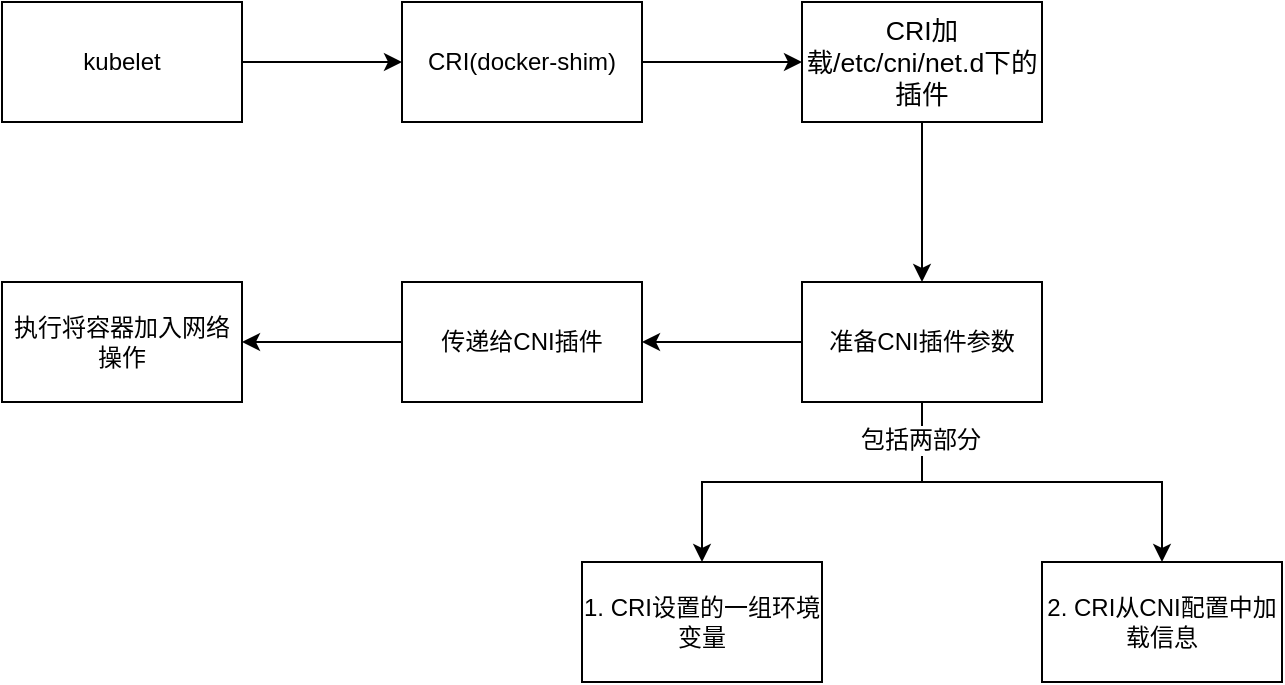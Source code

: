 <mxfile version="12.7.9" type="github">
  <diagram id="eBQEhU2m4NLdrxS08Ehv" name="第 1 页">
    <mxGraphModel dx="763" dy="484" grid="1" gridSize="10" guides="1" tooltips="1" connect="1" arrows="1" fold="1" page="1" pageScale="1" pageWidth="827" pageHeight="1169" math="0" shadow="0">
      <root>
        <mxCell id="0" />
        <mxCell id="1" parent="0" />
        <mxCell id="ppvKtxG-0E5BuGfRRCOL-3" value="" style="edgeStyle=orthogonalEdgeStyle;rounded=0;orthogonalLoop=1;jettySize=auto;html=1;" parent="1" source="ppvKtxG-0E5BuGfRRCOL-1" target="ppvKtxG-0E5BuGfRRCOL-2" edge="1">
          <mxGeometry relative="1" as="geometry" />
        </mxCell>
        <mxCell id="ppvKtxG-0E5BuGfRRCOL-1" value="kubelet" style="rounded=0;whiteSpace=wrap;html=1;" parent="1" vertex="1">
          <mxGeometry x="20" y="210" width="120" height="60" as="geometry" />
        </mxCell>
        <mxCell id="ppvKtxG-0E5BuGfRRCOL-5" value="" style="edgeStyle=orthogonalEdgeStyle;rounded=0;orthogonalLoop=1;jettySize=auto;html=1;" parent="1" source="ppvKtxG-0E5BuGfRRCOL-2" target="ppvKtxG-0E5BuGfRRCOL-4" edge="1">
          <mxGeometry relative="1" as="geometry" />
        </mxCell>
        <mxCell id="ppvKtxG-0E5BuGfRRCOL-2" value="CRI(docker-shim)" style="rounded=0;whiteSpace=wrap;html=1;" parent="1" vertex="1">
          <mxGeometry x="220" y="210" width="120" height="60" as="geometry" />
        </mxCell>
        <mxCell id="ppvKtxG-0E5BuGfRRCOL-22" value="" style="edgeStyle=orthogonalEdgeStyle;rounded=0;orthogonalLoop=1;jettySize=auto;html=1;" parent="1" source="ppvKtxG-0E5BuGfRRCOL-4" target="ppvKtxG-0E5BuGfRRCOL-10" edge="1">
          <mxGeometry relative="1" as="geometry" />
        </mxCell>
        <mxCell id="ppvKtxG-0E5BuGfRRCOL-4" value="&lt;span style=&quot;font-size: 13.333px&quot;&gt;CRI加载/etc/cni/net.d下的插件&lt;/span&gt;" style="rounded=0;whiteSpace=wrap;html=1;" parent="1" vertex="1">
          <mxGeometry x="420" y="210" width="120" height="60" as="geometry" />
        </mxCell>
        <mxCell id="ppvKtxG-0E5BuGfRRCOL-13" value="" style="edgeStyle=orthogonalEdgeStyle;rounded=0;orthogonalLoop=1;jettySize=auto;html=1;" parent="1" source="ppvKtxG-0E5BuGfRRCOL-10" target="ppvKtxG-0E5BuGfRRCOL-12" edge="1">
          <mxGeometry relative="1" as="geometry" />
        </mxCell>
        <mxCell id="ppvKtxG-0E5BuGfRRCOL-17" value="" style="edgeStyle=orthogonalEdgeStyle;rounded=0;orthogonalLoop=1;jettySize=auto;html=1;" parent="1" source="ppvKtxG-0E5BuGfRRCOL-10" target="ppvKtxG-0E5BuGfRRCOL-16" edge="1">
          <mxGeometry relative="1" as="geometry" />
        </mxCell>
        <mxCell id="75yFXMIhDSZuPl3ZcAFx-1" value="包括两部分" style="text;html=1;align=center;verticalAlign=middle;resizable=0;points=[];labelBackgroundColor=#ffffff;" vertex="1" connectable="0" parent="ppvKtxG-0E5BuGfRRCOL-17">
          <mxGeometry x="-0.817" y="-1" relative="1" as="geometry">
            <mxPoint as="offset" />
          </mxGeometry>
        </mxCell>
        <mxCell id="ppvKtxG-0E5BuGfRRCOL-19" value="" style="edgeStyle=orthogonalEdgeStyle;rounded=0;orthogonalLoop=1;jettySize=auto;html=1;" parent="1" source="ppvKtxG-0E5BuGfRRCOL-10" target="ppvKtxG-0E5BuGfRRCOL-18" edge="1">
          <mxGeometry relative="1" as="geometry" />
        </mxCell>
        <mxCell id="ppvKtxG-0E5BuGfRRCOL-10" value="准备CNI插件参数" style="rounded=0;whiteSpace=wrap;html=1;" parent="1" vertex="1">
          <mxGeometry x="420" y="350" width="120" height="60" as="geometry" />
        </mxCell>
        <mxCell id="ppvKtxG-0E5BuGfRRCOL-21" value="" style="edgeStyle=orthogonalEdgeStyle;rounded=0;orthogonalLoop=1;jettySize=auto;html=1;" parent="1" source="ppvKtxG-0E5BuGfRRCOL-18" target="ppvKtxG-0E5BuGfRRCOL-20" edge="1">
          <mxGeometry relative="1" as="geometry" />
        </mxCell>
        <mxCell id="ppvKtxG-0E5BuGfRRCOL-18" value="传递给CNI插件" style="rounded=0;whiteSpace=wrap;html=1;" parent="1" vertex="1">
          <mxGeometry x="220" y="350" width="120" height="60" as="geometry" />
        </mxCell>
        <mxCell id="ppvKtxG-0E5BuGfRRCOL-20" value="执行将容器加入网络操作" style="rounded=0;whiteSpace=wrap;html=1;" parent="1" vertex="1">
          <mxGeometry x="20" y="350" width="120" height="60" as="geometry" />
        </mxCell>
        <mxCell id="ppvKtxG-0E5BuGfRRCOL-16" value="2. CRI从CNI配置中加载信息" style="rounded=0;whiteSpace=wrap;html=1;" parent="1" vertex="1">
          <mxGeometry x="540" y="490" width="120" height="60" as="geometry" />
        </mxCell>
        <mxCell id="ppvKtxG-0E5BuGfRRCOL-12" value="1. CRI设置的一组环境变量" style="rounded=0;whiteSpace=wrap;html=1;" parent="1" vertex="1">
          <mxGeometry x="310" y="490" width="120" height="60" as="geometry" />
        </mxCell>
      </root>
    </mxGraphModel>
  </diagram>
</mxfile>
